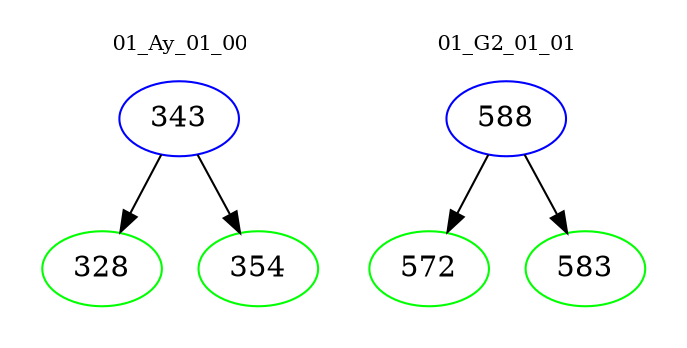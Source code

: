 digraph{
subgraph cluster_0 {
color = white
label = "01_Ay_01_00";
fontsize=10;
T0_343 [label="343", color="blue"]
T0_343 -> T0_328 [color="black"]
T0_328 [label="328", color="green"]
T0_343 -> T0_354 [color="black"]
T0_354 [label="354", color="green"]
}
subgraph cluster_1 {
color = white
label = "01_G2_01_01";
fontsize=10;
T1_588 [label="588", color="blue"]
T1_588 -> T1_572 [color="black"]
T1_572 [label="572", color="green"]
T1_588 -> T1_583 [color="black"]
T1_583 [label="583", color="green"]
}
}

